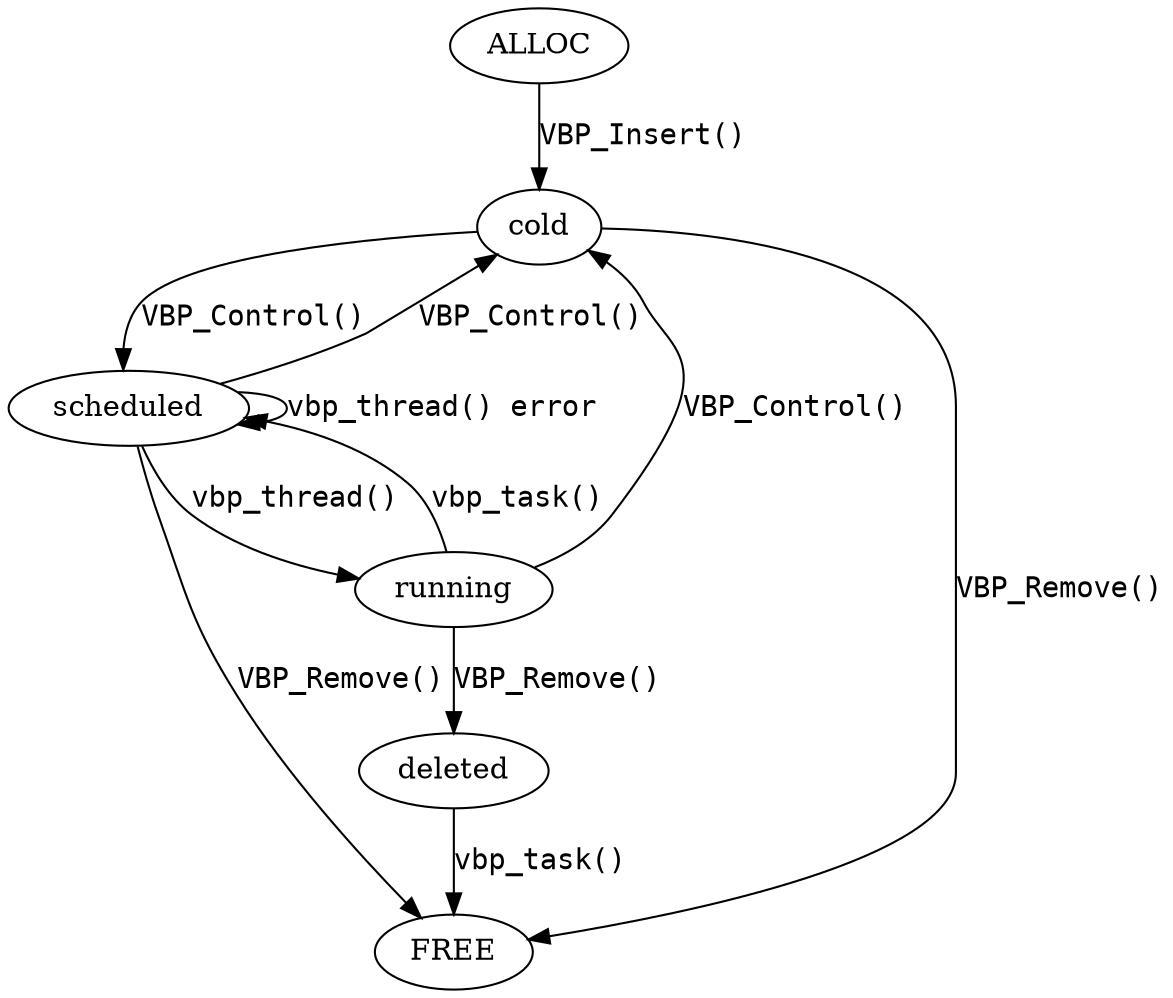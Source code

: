 # cache_backend_probe struct vbp_state

digraph cache_backend_probe {
	ALLOC
	scheduled
	running
	cold
	deleted
	FREE

	edge [fontname=Courier]

	edge [label="vbp_task()"]
	deleted -> FREE
	running -> scheduled

	edge [label="vbp_thread()"]
	scheduled -> running

	edge [label="vbp_thread() error"]
	scheduled -> scheduled

	edge [label="VBP_Control()"]
	cold -> scheduled
	scheduled -> cold
	running -> cold

	edge [label="VBP_Insert()"]
	ALLOC -> cold

	edge [label="VBP_Remove()"]
	running -> deleted # should not happen. we should go through some cool first
	scheduled -> FREE # This should not happen. VBP_Control should have set cold
	cold -> FREE
}
